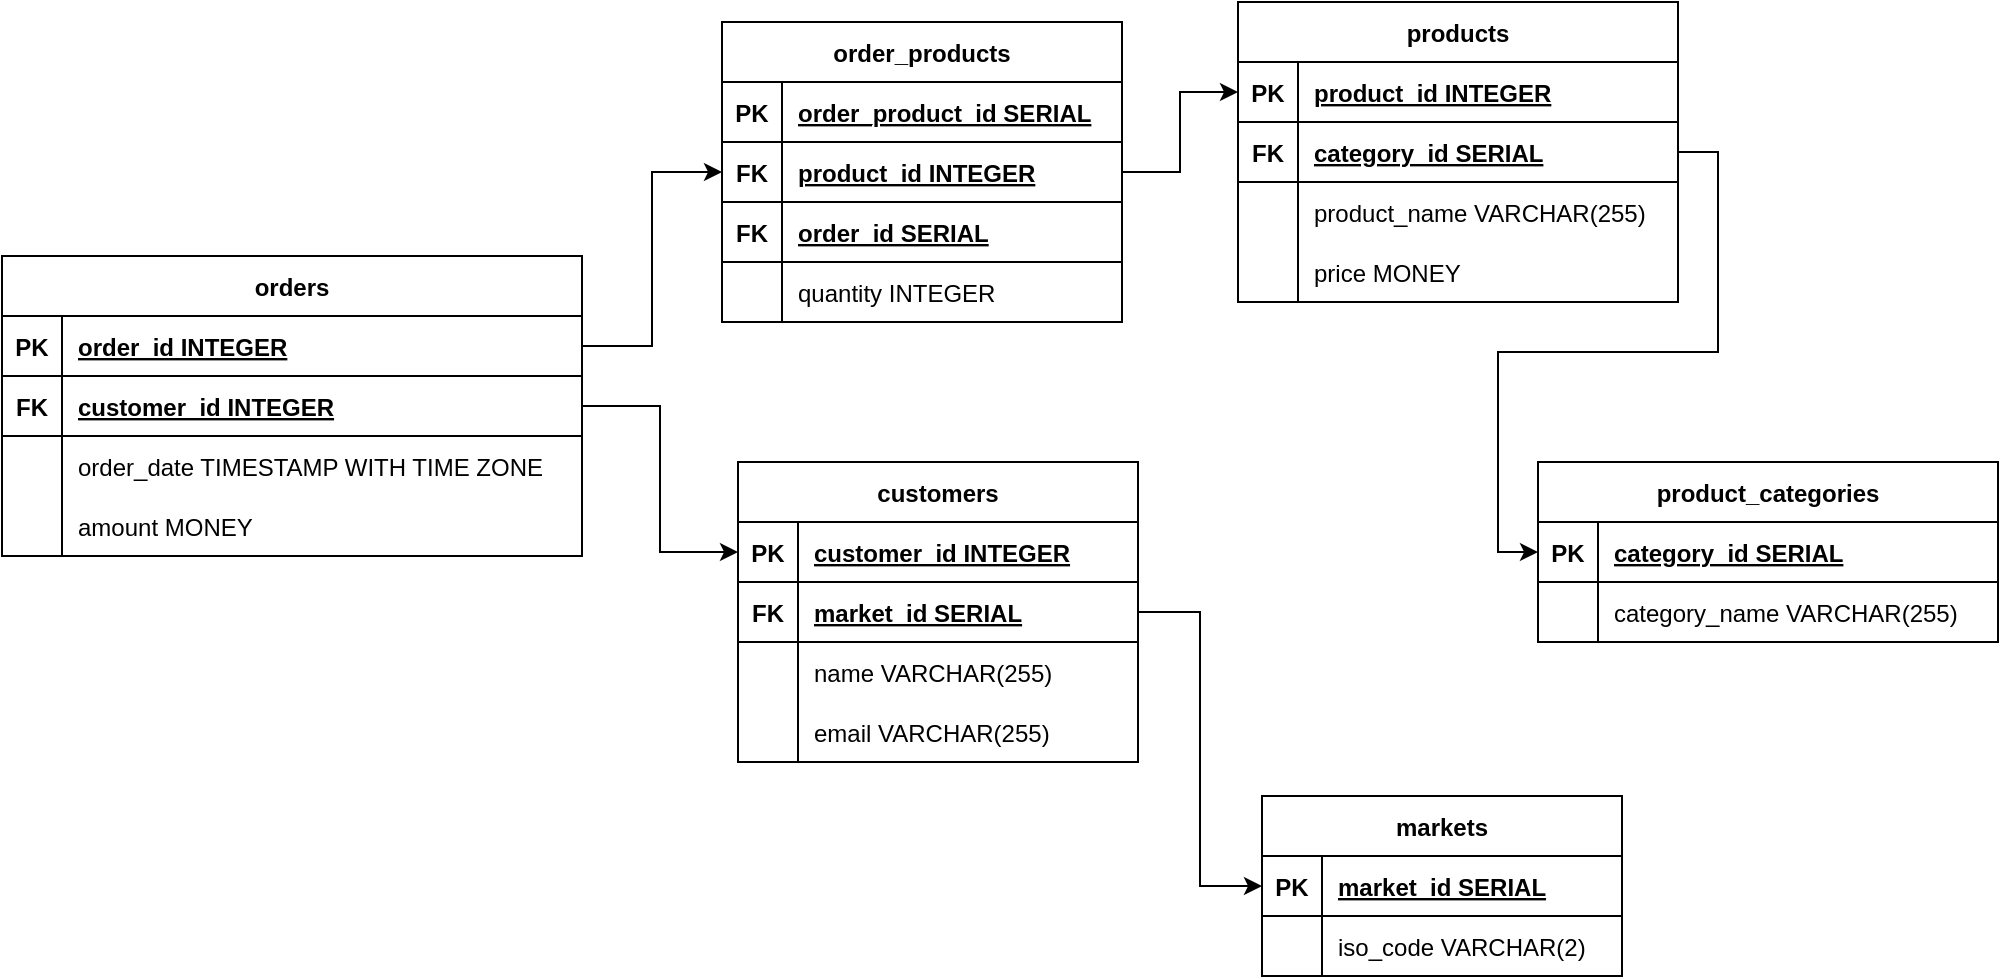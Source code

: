 <mxfile version="23.1.1" type="device">
  <diagram name="Page-1" id="GfSLP0cHYrJzJQRQmu8h">
    <mxGraphModel dx="2057" dy="392" grid="1" gridSize="10" guides="1" tooltips="1" connect="1" arrows="1" fold="1" page="1" pageScale="1" pageWidth="1100" pageHeight="850" math="0" shadow="0">
      <root>
        <mxCell id="0" />
        <mxCell id="1" parent="0" />
        <mxCell id="rCu88Ig8YzJwv5BjAs-Y-70" value="orders" style="shape=table;startSize=30;container=1;collapsible=1;childLayout=tableLayout;fixedRows=1;rowLines=0;fontStyle=1;align=center;resizeLast=1;" vertex="1" parent="1">
          <mxGeometry x="-1068" y="307" width="290" height="150" as="geometry" />
        </mxCell>
        <mxCell id="rCu88Ig8YzJwv5BjAs-Y-71" value="" style="shape=tableRow;horizontal=0;startSize=0;swimlaneHead=0;swimlaneBody=0;fillColor=none;collapsible=0;dropTarget=0;points=[[0,0.5],[1,0.5]];portConstraint=eastwest;strokeColor=inherit;top=0;left=0;right=0;bottom=1;" vertex="1" parent="rCu88Ig8YzJwv5BjAs-Y-70">
          <mxGeometry y="30" width="290" height="30" as="geometry" />
        </mxCell>
        <mxCell id="rCu88Ig8YzJwv5BjAs-Y-72" value="PK" style="shape=partialRectangle;overflow=hidden;connectable=0;fillColor=none;strokeColor=inherit;top=0;left=0;bottom=0;right=0;fontStyle=1;" vertex="1" parent="rCu88Ig8YzJwv5BjAs-Y-71">
          <mxGeometry width="30" height="30" as="geometry">
            <mxRectangle width="30" height="30" as="alternateBounds" />
          </mxGeometry>
        </mxCell>
        <mxCell id="rCu88Ig8YzJwv5BjAs-Y-73" value="order_id INTEGER" style="shape=partialRectangle;overflow=hidden;connectable=0;fillColor=none;align=left;strokeColor=inherit;top=0;left=0;bottom=0;right=0;spacingLeft=6;fontStyle=5;" vertex="1" parent="rCu88Ig8YzJwv5BjAs-Y-71">
          <mxGeometry x="30" width="260" height="30" as="geometry">
            <mxRectangle width="260" height="30" as="alternateBounds" />
          </mxGeometry>
        </mxCell>
        <mxCell id="rCu88Ig8YzJwv5BjAs-Y-74" value="" style="shape=tableRow;horizontal=0;startSize=0;swimlaneHead=0;swimlaneBody=0;fillColor=none;collapsible=0;dropTarget=0;points=[[0,0.5],[1,0.5]];portConstraint=eastwest;strokeColor=inherit;top=0;left=0;right=0;bottom=1;" vertex="1" parent="rCu88Ig8YzJwv5BjAs-Y-70">
          <mxGeometry y="60" width="290" height="30" as="geometry" />
        </mxCell>
        <mxCell id="rCu88Ig8YzJwv5BjAs-Y-75" value="FK" style="shape=partialRectangle;overflow=hidden;connectable=0;fillColor=none;strokeColor=inherit;top=0;left=0;bottom=0;right=0;fontStyle=1;" vertex="1" parent="rCu88Ig8YzJwv5BjAs-Y-74">
          <mxGeometry width="30" height="30" as="geometry">
            <mxRectangle width="30" height="30" as="alternateBounds" />
          </mxGeometry>
        </mxCell>
        <mxCell id="rCu88Ig8YzJwv5BjAs-Y-76" value="customer_id INTEGER" style="shape=partialRectangle;overflow=hidden;connectable=0;fillColor=none;align=left;strokeColor=inherit;top=0;left=0;bottom=0;right=0;spacingLeft=6;fontStyle=5;" vertex="1" parent="rCu88Ig8YzJwv5BjAs-Y-74">
          <mxGeometry x="30" width="260" height="30" as="geometry">
            <mxRectangle width="260" height="30" as="alternateBounds" />
          </mxGeometry>
        </mxCell>
        <mxCell id="rCu88Ig8YzJwv5BjAs-Y-80" value="" style="shape=tableRow;horizontal=0;startSize=0;swimlaneHead=0;swimlaneBody=0;fillColor=none;collapsible=0;dropTarget=0;points=[[0,0.5],[1,0.5]];portConstraint=eastwest;strokeColor=inherit;top=0;left=0;right=0;bottom=0;" vertex="1" parent="rCu88Ig8YzJwv5BjAs-Y-70">
          <mxGeometry y="90" width="290" height="30" as="geometry" />
        </mxCell>
        <mxCell id="rCu88Ig8YzJwv5BjAs-Y-81" value="" style="shape=partialRectangle;overflow=hidden;connectable=0;fillColor=none;strokeColor=inherit;top=0;left=0;bottom=0;right=0;" vertex="1" parent="rCu88Ig8YzJwv5BjAs-Y-80">
          <mxGeometry width="30" height="30" as="geometry">
            <mxRectangle width="30" height="30" as="alternateBounds" />
          </mxGeometry>
        </mxCell>
        <mxCell id="rCu88Ig8YzJwv5BjAs-Y-82" value="order_date TIMESTAMP WITH TIME ZONE" style="shape=partialRectangle;overflow=hidden;connectable=0;fillColor=none;align=left;strokeColor=inherit;top=0;left=0;bottom=0;right=0;spacingLeft=6;" vertex="1" parent="rCu88Ig8YzJwv5BjAs-Y-80">
          <mxGeometry x="30" width="260" height="30" as="geometry">
            <mxRectangle width="260" height="30" as="alternateBounds" />
          </mxGeometry>
        </mxCell>
        <mxCell id="rCu88Ig8YzJwv5BjAs-Y-83" value="" style="shape=tableRow;horizontal=0;startSize=0;swimlaneHead=0;swimlaneBody=0;fillColor=none;collapsible=0;dropTarget=0;points=[[0,0.5],[1,0.5]];portConstraint=eastwest;strokeColor=inherit;top=0;left=0;right=0;bottom=0;" vertex="1" parent="rCu88Ig8YzJwv5BjAs-Y-70">
          <mxGeometry y="120" width="290" height="30" as="geometry" />
        </mxCell>
        <mxCell id="rCu88Ig8YzJwv5BjAs-Y-84" value="" style="shape=partialRectangle;overflow=hidden;connectable=0;fillColor=none;strokeColor=inherit;top=0;left=0;bottom=0;right=0;" vertex="1" parent="rCu88Ig8YzJwv5BjAs-Y-83">
          <mxGeometry width="30" height="30" as="geometry">
            <mxRectangle width="30" height="30" as="alternateBounds" />
          </mxGeometry>
        </mxCell>
        <mxCell id="rCu88Ig8YzJwv5BjAs-Y-85" value="amount MONEY" style="shape=partialRectangle;overflow=hidden;connectable=0;fillColor=none;align=left;strokeColor=inherit;top=0;left=0;bottom=0;right=0;spacingLeft=6;" vertex="1" parent="rCu88Ig8YzJwv5BjAs-Y-83">
          <mxGeometry x="30" width="260" height="30" as="geometry">
            <mxRectangle width="260" height="30" as="alternateBounds" />
          </mxGeometry>
        </mxCell>
        <mxCell id="rCu88Ig8YzJwv5BjAs-Y-86" value="products" style="shape=table;startSize=30;container=1;collapsible=1;childLayout=tableLayout;fixedRows=1;rowLines=0;fontStyle=1;align=center;resizeLast=1;" vertex="1" parent="1">
          <mxGeometry x="-450" y="180" width="220" height="150" as="geometry" />
        </mxCell>
        <mxCell id="rCu88Ig8YzJwv5BjAs-Y-87" value="" style="shape=tableRow;horizontal=0;startSize=0;swimlaneHead=0;swimlaneBody=0;fillColor=none;collapsible=0;dropTarget=0;points=[[0,0.5],[1,0.5]];portConstraint=eastwest;strokeColor=inherit;top=0;left=0;right=0;bottom=1;" vertex="1" parent="rCu88Ig8YzJwv5BjAs-Y-86">
          <mxGeometry y="30" width="220" height="30" as="geometry" />
        </mxCell>
        <mxCell id="rCu88Ig8YzJwv5BjAs-Y-88" value="PK" style="shape=partialRectangle;overflow=hidden;connectable=0;fillColor=none;strokeColor=inherit;top=0;left=0;bottom=0;right=0;fontStyle=1;" vertex="1" parent="rCu88Ig8YzJwv5BjAs-Y-87">
          <mxGeometry width="30" height="30" as="geometry">
            <mxRectangle width="30" height="30" as="alternateBounds" />
          </mxGeometry>
        </mxCell>
        <mxCell id="rCu88Ig8YzJwv5BjAs-Y-89" value="product_id INTEGER" style="shape=partialRectangle;overflow=hidden;connectable=0;fillColor=none;align=left;strokeColor=inherit;top=0;left=0;bottom=0;right=0;spacingLeft=6;fontStyle=5;" vertex="1" parent="rCu88Ig8YzJwv5BjAs-Y-87">
          <mxGeometry x="30" width="190" height="30" as="geometry">
            <mxRectangle width="190" height="30" as="alternateBounds" />
          </mxGeometry>
        </mxCell>
        <mxCell id="rCu88Ig8YzJwv5BjAs-Y-90" value="" style="shape=tableRow;horizontal=0;startSize=0;swimlaneHead=0;swimlaneBody=0;fillColor=none;collapsible=0;dropTarget=0;points=[[0,0.5],[1,0.5]];portConstraint=eastwest;strokeColor=inherit;top=0;left=0;right=0;bottom=1;" vertex="1" parent="rCu88Ig8YzJwv5BjAs-Y-86">
          <mxGeometry y="60" width="220" height="30" as="geometry" />
        </mxCell>
        <mxCell id="rCu88Ig8YzJwv5BjAs-Y-91" value="FK" style="shape=partialRectangle;overflow=hidden;connectable=0;fillColor=none;strokeColor=inherit;top=0;left=0;bottom=0;right=0;fontStyle=1;" vertex="1" parent="rCu88Ig8YzJwv5BjAs-Y-90">
          <mxGeometry width="30" height="30" as="geometry">
            <mxRectangle width="30" height="30" as="alternateBounds" />
          </mxGeometry>
        </mxCell>
        <mxCell id="rCu88Ig8YzJwv5BjAs-Y-92" value="category_id SERIAL " style="shape=partialRectangle;overflow=hidden;connectable=0;fillColor=none;align=left;strokeColor=inherit;top=0;left=0;bottom=0;right=0;spacingLeft=6;fontStyle=5;" vertex="1" parent="rCu88Ig8YzJwv5BjAs-Y-90">
          <mxGeometry x="30" width="190" height="30" as="geometry">
            <mxRectangle width="190" height="30" as="alternateBounds" />
          </mxGeometry>
        </mxCell>
        <mxCell id="rCu88Ig8YzJwv5BjAs-Y-93" value="" style="shape=tableRow;horizontal=0;startSize=0;swimlaneHead=0;swimlaneBody=0;fillColor=none;collapsible=0;dropTarget=0;points=[[0,0.5],[1,0.5]];portConstraint=eastwest;strokeColor=inherit;top=0;left=0;right=0;bottom=0;" vertex="1" parent="rCu88Ig8YzJwv5BjAs-Y-86">
          <mxGeometry y="90" width="220" height="30" as="geometry" />
        </mxCell>
        <mxCell id="rCu88Ig8YzJwv5BjAs-Y-94" value="" style="shape=partialRectangle;overflow=hidden;connectable=0;fillColor=none;strokeColor=inherit;top=0;left=0;bottom=0;right=0;" vertex="1" parent="rCu88Ig8YzJwv5BjAs-Y-93">
          <mxGeometry width="30" height="30" as="geometry">
            <mxRectangle width="30" height="30" as="alternateBounds" />
          </mxGeometry>
        </mxCell>
        <mxCell id="rCu88Ig8YzJwv5BjAs-Y-95" value="product_name VARCHAR(255)" style="shape=partialRectangle;overflow=hidden;connectable=0;fillColor=none;align=left;strokeColor=inherit;top=0;left=0;bottom=0;right=0;spacingLeft=6;" vertex="1" parent="rCu88Ig8YzJwv5BjAs-Y-93">
          <mxGeometry x="30" width="190" height="30" as="geometry">
            <mxRectangle width="190" height="30" as="alternateBounds" />
          </mxGeometry>
        </mxCell>
        <mxCell id="rCu88Ig8YzJwv5BjAs-Y-96" value="" style="shape=tableRow;horizontal=0;startSize=0;swimlaneHead=0;swimlaneBody=0;fillColor=none;collapsible=0;dropTarget=0;points=[[0,0.5],[1,0.5]];portConstraint=eastwest;strokeColor=inherit;top=0;left=0;right=0;bottom=0;" vertex="1" parent="rCu88Ig8YzJwv5BjAs-Y-86">
          <mxGeometry y="120" width="220" height="30" as="geometry" />
        </mxCell>
        <mxCell id="rCu88Ig8YzJwv5BjAs-Y-97" value="" style="shape=partialRectangle;overflow=hidden;connectable=0;fillColor=none;strokeColor=inherit;top=0;left=0;bottom=0;right=0;" vertex="1" parent="rCu88Ig8YzJwv5BjAs-Y-96">
          <mxGeometry width="30" height="30" as="geometry">
            <mxRectangle width="30" height="30" as="alternateBounds" />
          </mxGeometry>
        </mxCell>
        <mxCell id="rCu88Ig8YzJwv5BjAs-Y-98" value="price MONEY" style="shape=partialRectangle;overflow=hidden;connectable=0;fillColor=none;align=left;strokeColor=inherit;top=0;left=0;bottom=0;right=0;spacingLeft=6;" vertex="1" parent="rCu88Ig8YzJwv5BjAs-Y-96">
          <mxGeometry x="30" width="190" height="30" as="geometry">
            <mxRectangle width="190" height="30" as="alternateBounds" />
          </mxGeometry>
        </mxCell>
        <mxCell id="rCu88Ig8YzJwv5BjAs-Y-99" value="order_products" style="shape=table;startSize=30;container=1;collapsible=1;childLayout=tableLayout;fixedRows=1;rowLines=0;fontStyle=1;align=center;resizeLast=1;" vertex="1" parent="1">
          <mxGeometry x="-708" y="190" width="200" height="150" as="geometry" />
        </mxCell>
        <mxCell id="rCu88Ig8YzJwv5BjAs-Y-100" value="" style="shape=tableRow;horizontal=0;startSize=0;swimlaneHead=0;swimlaneBody=0;fillColor=none;collapsible=0;dropTarget=0;points=[[0,0.5],[1,0.5]];portConstraint=eastwest;strokeColor=inherit;top=0;left=0;right=0;bottom=1;" vertex="1" parent="rCu88Ig8YzJwv5BjAs-Y-99">
          <mxGeometry y="30" width="200" height="30" as="geometry" />
        </mxCell>
        <mxCell id="rCu88Ig8YzJwv5BjAs-Y-101" value="PK" style="shape=partialRectangle;overflow=hidden;connectable=0;fillColor=none;strokeColor=inherit;top=0;left=0;bottom=0;right=0;fontStyle=1;" vertex="1" parent="rCu88Ig8YzJwv5BjAs-Y-100">
          <mxGeometry width="30" height="30" as="geometry">
            <mxRectangle width="30" height="30" as="alternateBounds" />
          </mxGeometry>
        </mxCell>
        <mxCell id="rCu88Ig8YzJwv5BjAs-Y-102" value="order_product_id SERIAL" style="shape=partialRectangle;overflow=hidden;connectable=0;fillColor=none;align=left;strokeColor=inherit;top=0;left=0;bottom=0;right=0;spacingLeft=6;fontStyle=5;" vertex="1" parent="rCu88Ig8YzJwv5BjAs-Y-100">
          <mxGeometry x="30" width="170" height="30" as="geometry">
            <mxRectangle width="170" height="30" as="alternateBounds" />
          </mxGeometry>
        </mxCell>
        <mxCell id="rCu88Ig8YzJwv5BjAs-Y-103" value="" style="shape=tableRow;horizontal=0;startSize=0;swimlaneHead=0;swimlaneBody=0;fillColor=none;collapsible=0;dropTarget=0;points=[[0,0.5],[1,0.5]];portConstraint=eastwest;strokeColor=inherit;top=0;left=0;right=0;bottom=1;" vertex="1" parent="rCu88Ig8YzJwv5BjAs-Y-99">
          <mxGeometry y="60" width="200" height="30" as="geometry" />
        </mxCell>
        <mxCell id="rCu88Ig8YzJwv5BjAs-Y-104" value="FK" style="shape=partialRectangle;overflow=hidden;connectable=0;fillColor=none;strokeColor=inherit;top=0;left=0;bottom=0;right=0;fontStyle=1;" vertex="1" parent="rCu88Ig8YzJwv5BjAs-Y-103">
          <mxGeometry width="30" height="30" as="geometry">
            <mxRectangle width="30" height="30" as="alternateBounds" />
          </mxGeometry>
        </mxCell>
        <mxCell id="rCu88Ig8YzJwv5BjAs-Y-105" value="product_id INTEGER" style="shape=partialRectangle;overflow=hidden;connectable=0;fillColor=none;align=left;strokeColor=inherit;top=0;left=0;bottom=0;right=0;spacingLeft=6;fontStyle=5;" vertex="1" parent="rCu88Ig8YzJwv5BjAs-Y-103">
          <mxGeometry x="30" width="170" height="30" as="geometry">
            <mxRectangle width="170" height="30" as="alternateBounds" />
          </mxGeometry>
        </mxCell>
        <mxCell id="rCu88Ig8YzJwv5BjAs-Y-106" value="" style="shape=tableRow;horizontal=0;startSize=0;swimlaneHead=0;swimlaneBody=0;fillColor=none;collapsible=0;dropTarget=0;points=[[0,0.5],[1,0.5]];portConstraint=eastwest;strokeColor=inherit;top=0;left=0;right=0;bottom=1;" vertex="1" parent="rCu88Ig8YzJwv5BjAs-Y-99">
          <mxGeometry y="90" width="200" height="30" as="geometry" />
        </mxCell>
        <mxCell id="rCu88Ig8YzJwv5BjAs-Y-107" value="FK" style="shape=partialRectangle;overflow=hidden;connectable=0;fillColor=none;strokeColor=inherit;top=0;left=0;bottom=0;right=0;fontStyle=1;" vertex="1" parent="rCu88Ig8YzJwv5BjAs-Y-106">
          <mxGeometry width="30" height="30" as="geometry">
            <mxRectangle width="30" height="30" as="alternateBounds" />
          </mxGeometry>
        </mxCell>
        <mxCell id="rCu88Ig8YzJwv5BjAs-Y-108" value="order_id SERIAL " style="shape=partialRectangle;overflow=hidden;connectable=0;fillColor=none;align=left;strokeColor=inherit;top=0;left=0;bottom=0;right=0;spacingLeft=6;fontStyle=5;" vertex="1" parent="rCu88Ig8YzJwv5BjAs-Y-106">
          <mxGeometry x="30" width="170" height="30" as="geometry">
            <mxRectangle width="170" height="30" as="alternateBounds" />
          </mxGeometry>
        </mxCell>
        <mxCell id="rCu88Ig8YzJwv5BjAs-Y-109" value="" style="shape=tableRow;horizontal=0;startSize=0;swimlaneHead=0;swimlaneBody=0;fillColor=none;collapsible=0;dropTarget=0;points=[[0,0.5],[1,0.5]];portConstraint=eastwest;strokeColor=inherit;top=0;left=0;right=0;bottom=0;" vertex="1" parent="rCu88Ig8YzJwv5BjAs-Y-99">
          <mxGeometry y="120" width="200" height="30" as="geometry" />
        </mxCell>
        <mxCell id="rCu88Ig8YzJwv5BjAs-Y-110" value="" style="shape=partialRectangle;overflow=hidden;connectable=0;fillColor=none;strokeColor=inherit;top=0;left=0;bottom=0;right=0;" vertex="1" parent="rCu88Ig8YzJwv5BjAs-Y-109">
          <mxGeometry width="30" height="30" as="geometry">
            <mxRectangle width="30" height="30" as="alternateBounds" />
          </mxGeometry>
        </mxCell>
        <mxCell id="rCu88Ig8YzJwv5BjAs-Y-111" value="quantity INTEGER" style="shape=partialRectangle;overflow=hidden;connectable=0;fillColor=none;align=left;strokeColor=inherit;top=0;left=0;bottom=0;right=0;spacingLeft=6;" vertex="1" parent="rCu88Ig8YzJwv5BjAs-Y-109">
          <mxGeometry x="30" width="170" height="30" as="geometry">
            <mxRectangle width="170" height="30" as="alternateBounds" />
          </mxGeometry>
        </mxCell>
        <mxCell id="rCu88Ig8YzJwv5BjAs-Y-112" value="product_categories" style="shape=table;startSize=30;container=1;collapsible=1;childLayout=tableLayout;fixedRows=1;rowLines=0;fontStyle=1;align=center;resizeLast=1;" vertex="1" parent="1">
          <mxGeometry x="-300" y="410" width="230" height="90" as="geometry" />
        </mxCell>
        <mxCell id="rCu88Ig8YzJwv5BjAs-Y-113" value="" style="shape=tableRow;horizontal=0;startSize=0;swimlaneHead=0;swimlaneBody=0;fillColor=none;collapsible=0;dropTarget=0;points=[[0,0.5],[1,0.5]];portConstraint=eastwest;strokeColor=inherit;top=0;left=0;right=0;bottom=1;" vertex="1" parent="rCu88Ig8YzJwv5BjAs-Y-112">
          <mxGeometry y="30" width="230" height="30" as="geometry" />
        </mxCell>
        <mxCell id="rCu88Ig8YzJwv5BjAs-Y-114" value="PK" style="shape=partialRectangle;overflow=hidden;connectable=0;fillColor=none;strokeColor=inherit;top=0;left=0;bottom=0;right=0;fontStyle=1;" vertex="1" parent="rCu88Ig8YzJwv5BjAs-Y-113">
          <mxGeometry width="30" height="30" as="geometry">
            <mxRectangle width="30" height="30" as="alternateBounds" />
          </mxGeometry>
        </mxCell>
        <mxCell id="rCu88Ig8YzJwv5BjAs-Y-115" value="category_id SERIAL " style="shape=partialRectangle;overflow=hidden;connectable=0;fillColor=none;align=left;strokeColor=inherit;top=0;left=0;bottom=0;right=0;spacingLeft=6;fontStyle=5;" vertex="1" parent="rCu88Ig8YzJwv5BjAs-Y-113">
          <mxGeometry x="30" width="200" height="30" as="geometry">
            <mxRectangle width="200" height="30" as="alternateBounds" />
          </mxGeometry>
        </mxCell>
        <mxCell id="rCu88Ig8YzJwv5BjAs-Y-116" value="" style="shape=tableRow;horizontal=0;startSize=0;swimlaneHead=0;swimlaneBody=0;fillColor=none;collapsible=0;dropTarget=0;points=[[0,0.5],[1,0.5]];portConstraint=eastwest;strokeColor=inherit;top=0;left=0;right=0;bottom=0;" vertex="1" parent="rCu88Ig8YzJwv5BjAs-Y-112">
          <mxGeometry y="60" width="230" height="30" as="geometry" />
        </mxCell>
        <mxCell id="rCu88Ig8YzJwv5BjAs-Y-117" value="" style="shape=partialRectangle;overflow=hidden;connectable=0;fillColor=none;strokeColor=inherit;top=0;left=0;bottom=0;right=0;" vertex="1" parent="rCu88Ig8YzJwv5BjAs-Y-116">
          <mxGeometry width="30" height="30" as="geometry">
            <mxRectangle width="30" height="30" as="alternateBounds" />
          </mxGeometry>
        </mxCell>
        <mxCell id="rCu88Ig8YzJwv5BjAs-Y-118" value="category_name VARCHAR(255)" style="shape=partialRectangle;overflow=hidden;connectable=0;fillColor=none;align=left;strokeColor=inherit;top=0;left=0;bottom=0;right=0;spacingLeft=6;" vertex="1" parent="rCu88Ig8YzJwv5BjAs-Y-116">
          <mxGeometry x="30" width="200" height="30" as="geometry">
            <mxRectangle width="200" height="30" as="alternateBounds" />
          </mxGeometry>
        </mxCell>
        <mxCell id="rCu88Ig8YzJwv5BjAs-Y-119" value="customers" style="shape=table;startSize=30;container=1;collapsible=1;childLayout=tableLayout;fixedRows=1;rowLines=0;fontStyle=1;align=center;resizeLast=1;" vertex="1" parent="1">
          <mxGeometry x="-700" y="410" width="200" height="150" as="geometry" />
        </mxCell>
        <mxCell id="rCu88Ig8YzJwv5BjAs-Y-120" value="" style="shape=tableRow;horizontal=0;startSize=0;swimlaneHead=0;swimlaneBody=0;fillColor=none;collapsible=0;dropTarget=0;points=[[0,0.5],[1,0.5]];portConstraint=eastwest;strokeColor=inherit;top=0;left=0;right=0;bottom=1;" vertex="1" parent="rCu88Ig8YzJwv5BjAs-Y-119">
          <mxGeometry y="30" width="200" height="30" as="geometry" />
        </mxCell>
        <mxCell id="rCu88Ig8YzJwv5BjAs-Y-121" value="PK" style="shape=partialRectangle;overflow=hidden;connectable=0;fillColor=none;strokeColor=inherit;top=0;left=0;bottom=0;right=0;fontStyle=1;" vertex="1" parent="rCu88Ig8YzJwv5BjAs-Y-120">
          <mxGeometry width="30" height="30" as="geometry">
            <mxRectangle width="30" height="30" as="alternateBounds" />
          </mxGeometry>
        </mxCell>
        <mxCell id="rCu88Ig8YzJwv5BjAs-Y-122" value="customer_id INTEGER" style="shape=partialRectangle;overflow=hidden;connectable=0;fillColor=none;align=left;strokeColor=inherit;top=0;left=0;bottom=0;right=0;spacingLeft=6;fontStyle=5;" vertex="1" parent="rCu88Ig8YzJwv5BjAs-Y-120">
          <mxGeometry x="30" width="170" height="30" as="geometry">
            <mxRectangle width="170" height="30" as="alternateBounds" />
          </mxGeometry>
        </mxCell>
        <mxCell id="rCu88Ig8YzJwv5BjAs-Y-123" value="" style="shape=tableRow;horizontal=0;startSize=0;swimlaneHead=0;swimlaneBody=0;fillColor=none;collapsible=0;dropTarget=0;points=[[0,0.5],[1,0.5]];portConstraint=eastwest;strokeColor=inherit;top=0;left=0;right=0;bottom=1;" vertex="1" parent="rCu88Ig8YzJwv5BjAs-Y-119">
          <mxGeometry y="60" width="200" height="30" as="geometry" />
        </mxCell>
        <mxCell id="rCu88Ig8YzJwv5BjAs-Y-124" value="FK" style="shape=partialRectangle;overflow=hidden;connectable=0;fillColor=none;strokeColor=inherit;top=0;left=0;bottom=0;right=0;fontStyle=1;" vertex="1" parent="rCu88Ig8YzJwv5BjAs-Y-123">
          <mxGeometry width="30" height="30" as="geometry">
            <mxRectangle width="30" height="30" as="alternateBounds" />
          </mxGeometry>
        </mxCell>
        <mxCell id="rCu88Ig8YzJwv5BjAs-Y-125" value="market_id SERIAL " style="shape=partialRectangle;overflow=hidden;connectable=0;fillColor=none;align=left;strokeColor=inherit;top=0;left=0;bottom=0;right=0;spacingLeft=6;fontStyle=5;" vertex="1" parent="rCu88Ig8YzJwv5BjAs-Y-123">
          <mxGeometry x="30" width="170" height="30" as="geometry">
            <mxRectangle width="170" height="30" as="alternateBounds" />
          </mxGeometry>
        </mxCell>
        <mxCell id="rCu88Ig8YzJwv5BjAs-Y-126" value="" style="shape=tableRow;horizontal=0;startSize=0;swimlaneHead=0;swimlaneBody=0;fillColor=none;collapsible=0;dropTarget=0;points=[[0,0.5],[1,0.5]];portConstraint=eastwest;strokeColor=inherit;top=0;left=0;right=0;bottom=0;" vertex="1" parent="rCu88Ig8YzJwv5BjAs-Y-119">
          <mxGeometry y="90" width="200" height="30" as="geometry" />
        </mxCell>
        <mxCell id="rCu88Ig8YzJwv5BjAs-Y-127" value="" style="shape=partialRectangle;overflow=hidden;connectable=0;fillColor=none;strokeColor=inherit;top=0;left=0;bottom=0;right=0;" vertex="1" parent="rCu88Ig8YzJwv5BjAs-Y-126">
          <mxGeometry width="30" height="30" as="geometry">
            <mxRectangle width="30" height="30" as="alternateBounds" />
          </mxGeometry>
        </mxCell>
        <mxCell id="rCu88Ig8YzJwv5BjAs-Y-128" value="name VARCHAR(255)" style="shape=partialRectangle;overflow=hidden;connectable=0;fillColor=none;align=left;strokeColor=inherit;top=0;left=0;bottom=0;right=0;spacingLeft=6;" vertex="1" parent="rCu88Ig8YzJwv5BjAs-Y-126">
          <mxGeometry x="30" width="170" height="30" as="geometry">
            <mxRectangle width="170" height="30" as="alternateBounds" />
          </mxGeometry>
        </mxCell>
        <mxCell id="rCu88Ig8YzJwv5BjAs-Y-129" value="" style="shape=tableRow;horizontal=0;startSize=0;swimlaneHead=0;swimlaneBody=0;fillColor=none;collapsible=0;dropTarget=0;points=[[0,0.5],[1,0.5]];portConstraint=eastwest;strokeColor=inherit;top=0;left=0;right=0;bottom=0;" vertex="1" parent="rCu88Ig8YzJwv5BjAs-Y-119">
          <mxGeometry y="120" width="200" height="30" as="geometry" />
        </mxCell>
        <mxCell id="rCu88Ig8YzJwv5BjAs-Y-130" value="" style="shape=partialRectangle;overflow=hidden;connectable=0;fillColor=none;strokeColor=inherit;top=0;left=0;bottom=0;right=0;" vertex="1" parent="rCu88Ig8YzJwv5BjAs-Y-129">
          <mxGeometry width="30" height="30" as="geometry">
            <mxRectangle width="30" height="30" as="alternateBounds" />
          </mxGeometry>
        </mxCell>
        <mxCell id="rCu88Ig8YzJwv5BjAs-Y-131" value="email VARCHAR(255)" style="shape=partialRectangle;overflow=hidden;connectable=0;fillColor=none;align=left;strokeColor=inherit;top=0;left=0;bottom=0;right=0;spacingLeft=6;" vertex="1" parent="rCu88Ig8YzJwv5BjAs-Y-129">
          <mxGeometry x="30" width="170" height="30" as="geometry">
            <mxRectangle width="170" height="30" as="alternateBounds" />
          </mxGeometry>
        </mxCell>
        <mxCell id="rCu88Ig8YzJwv5BjAs-Y-132" value="markets" style="shape=table;startSize=30;container=1;collapsible=1;childLayout=tableLayout;fixedRows=1;rowLines=0;fontStyle=1;align=center;resizeLast=1;" vertex="1" parent="1">
          <mxGeometry x="-438" y="577" width="180" height="90" as="geometry" />
        </mxCell>
        <mxCell id="rCu88Ig8YzJwv5BjAs-Y-133" value="" style="shape=tableRow;horizontal=0;startSize=0;swimlaneHead=0;swimlaneBody=0;fillColor=none;collapsible=0;dropTarget=0;points=[[0,0.5],[1,0.5]];portConstraint=eastwest;strokeColor=inherit;top=0;left=0;right=0;bottom=1;" vertex="1" parent="rCu88Ig8YzJwv5BjAs-Y-132">
          <mxGeometry y="30" width="180" height="30" as="geometry" />
        </mxCell>
        <mxCell id="rCu88Ig8YzJwv5BjAs-Y-134" value="PK" style="shape=partialRectangle;overflow=hidden;connectable=0;fillColor=none;strokeColor=inherit;top=0;left=0;bottom=0;right=0;fontStyle=1;" vertex="1" parent="rCu88Ig8YzJwv5BjAs-Y-133">
          <mxGeometry width="30" height="30" as="geometry">
            <mxRectangle width="30" height="30" as="alternateBounds" />
          </mxGeometry>
        </mxCell>
        <mxCell id="rCu88Ig8YzJwv5BjAs-Y-135" value="market_id SERIAL " style="shape=partialRectangle;overflow=hidden;connectable=0;fillColor=none;align=left;strokeColor=inherit;top=0;left=0;bottom=0;right=0;spacingLeft=6;fontStyle=5;" vertex="1" parent="rCu88Ig8YzJwv5BjAs-Y-133">
          <mxGeometry x="30" width="150" height="30" as="geometry">
            <mxRectangle width="150" height="30" as="alternateBounds" />
          </mxGeometry>
        </mxCell>
        <mxCell id="rCu88Ig8YzJwv5BjAs-Y-136" value="" style="shape=tableRow;horizontal=0;startSize=0;swimlaneHead=0;swimlaneBody=0;fillColor=none;collapsible=0;dropTarget=0;points=[[0,0.5],[1,0.5]];portConstraint=eastwest;strokeColor=inherit;top=0;left=0;right=0;bottom=0;" vertex="1" parent="rCu88Ig8YzJwv5BjAs-Y-132">
          <mxGeometry y="60" width="180" height="30" as="geometry" />
        </mxCell>
        <mxCell id="rCu88Ig8YzJwv5BjAs-Y-137" value="" style="shape=partialRectangle;overflow=hidden;connectable=0;fillColor=none;strokeColor=inherit;top=0;left=0;bottom=0;right=0;" vertex="1" parent="rCu88Ig8YzJwv5BjAs-Y-136">
          <mxGeometry width="30" height="30" as="geometry">
            <mxRectangle width="30" height="30" as="alternateBounds" />
          </mxGeometry>
        </mxCell>
        <mxCell id="rCu88Ig8YzJwv5BjAs-Y-138" value="iso_code VARCHAR(2)" style="shape=partialRectangle;overflow=hidden;connectable=0;fillColor=none;align=left;strokeColor=inherit;top=0;left=0;bottom=0;right=0;spacingLeft=6;" vertex="1" parent="rCu88Ig8YzJwv5BjAs-Y-136">
          <mxGeometry x="30" width="150" height="30" as="geometry">
            <mxRectangle width="150" height="30" as="alternateBounds" />
          </mxGeometry>
        </mxCell>
        <mxCell id="rCu88Ig8YzJwv5BjAs-Y-139" style="edgeStyle=orthogonalEdgeStyle;rounded=0;orthogonalLoop=1;jettySize=auto;html=1;" edge="1" parent="1" source="rCu88Ig8YzJwv5BjAs-Y-74" target="rCu88Ig8YzJwv5BjAs-Y-120">
          <mxGeometry relative="1" as="geometry" />
        </mxCell>
        <mxCell id="rCu88Ig8YzJwv5BjAs-Y-141" style="edgeStyle=orthogonalEdgeStyle;rounded=0;orthogonalLoop=1;jettySize=auto;html=1;" edge="1" parent="1" source="rCu88Ig8YzJwv5BjAs-Y-123" target="rCu88Ig8YzJwv5BjAs-Y-133">
          <mxGeometry relative="1" as="geometry" />
        </mxCell>
        <mxCell id="rCu88Ig8YzJwv5BjAs-Y-142" style="edgeStyle=orthogonalEdgeStyle;rounded=0;orthogonalLoop=1;jettySize=auto;html=1;" edge="1" parent="1" source="rCu88Ig8YzJwv5BjAs-Y-90" target="rCu88Ig8YzJwv5BjAs-Y-113">
          <mxGeometry relative="1" as="geometry" />
        </mxCell>
        <mxCell id="rCu88Ig8YzJwv5BjAs-Y-143" style="edgeStyle=orthogonalEdgeStyle;rounded=0;orthogonalLoop=1;jettySize=auto;html=1;" edge="1" parent="1" source="rCu88Ig8YzJwv5BjAs-Y-103" target="rCu88Ig8YzJwv5BjAs-Y-87">
          <mxGeometry relative="1" as="geometry" />
        </mxCell>
        <mxCell id="rCu88Ig8YzJwv5BjAs-Y-144" style="edgeStyle=orthogonalEdgeStyle;rounded=0;orthogonalLoop=1;jettySize=auto;html=1;" edge="1" parent="1" source="rCu88Ig8YzJwv5BjAs-Y-71" target="rCu88Ig8YzJwv5BjAs-Y-103">
          <mxGeometry relative="1" as="geometry" />
        </mxCell>
      </root>
    </mxGraphModel>
  </diagram>
</mxfile>

